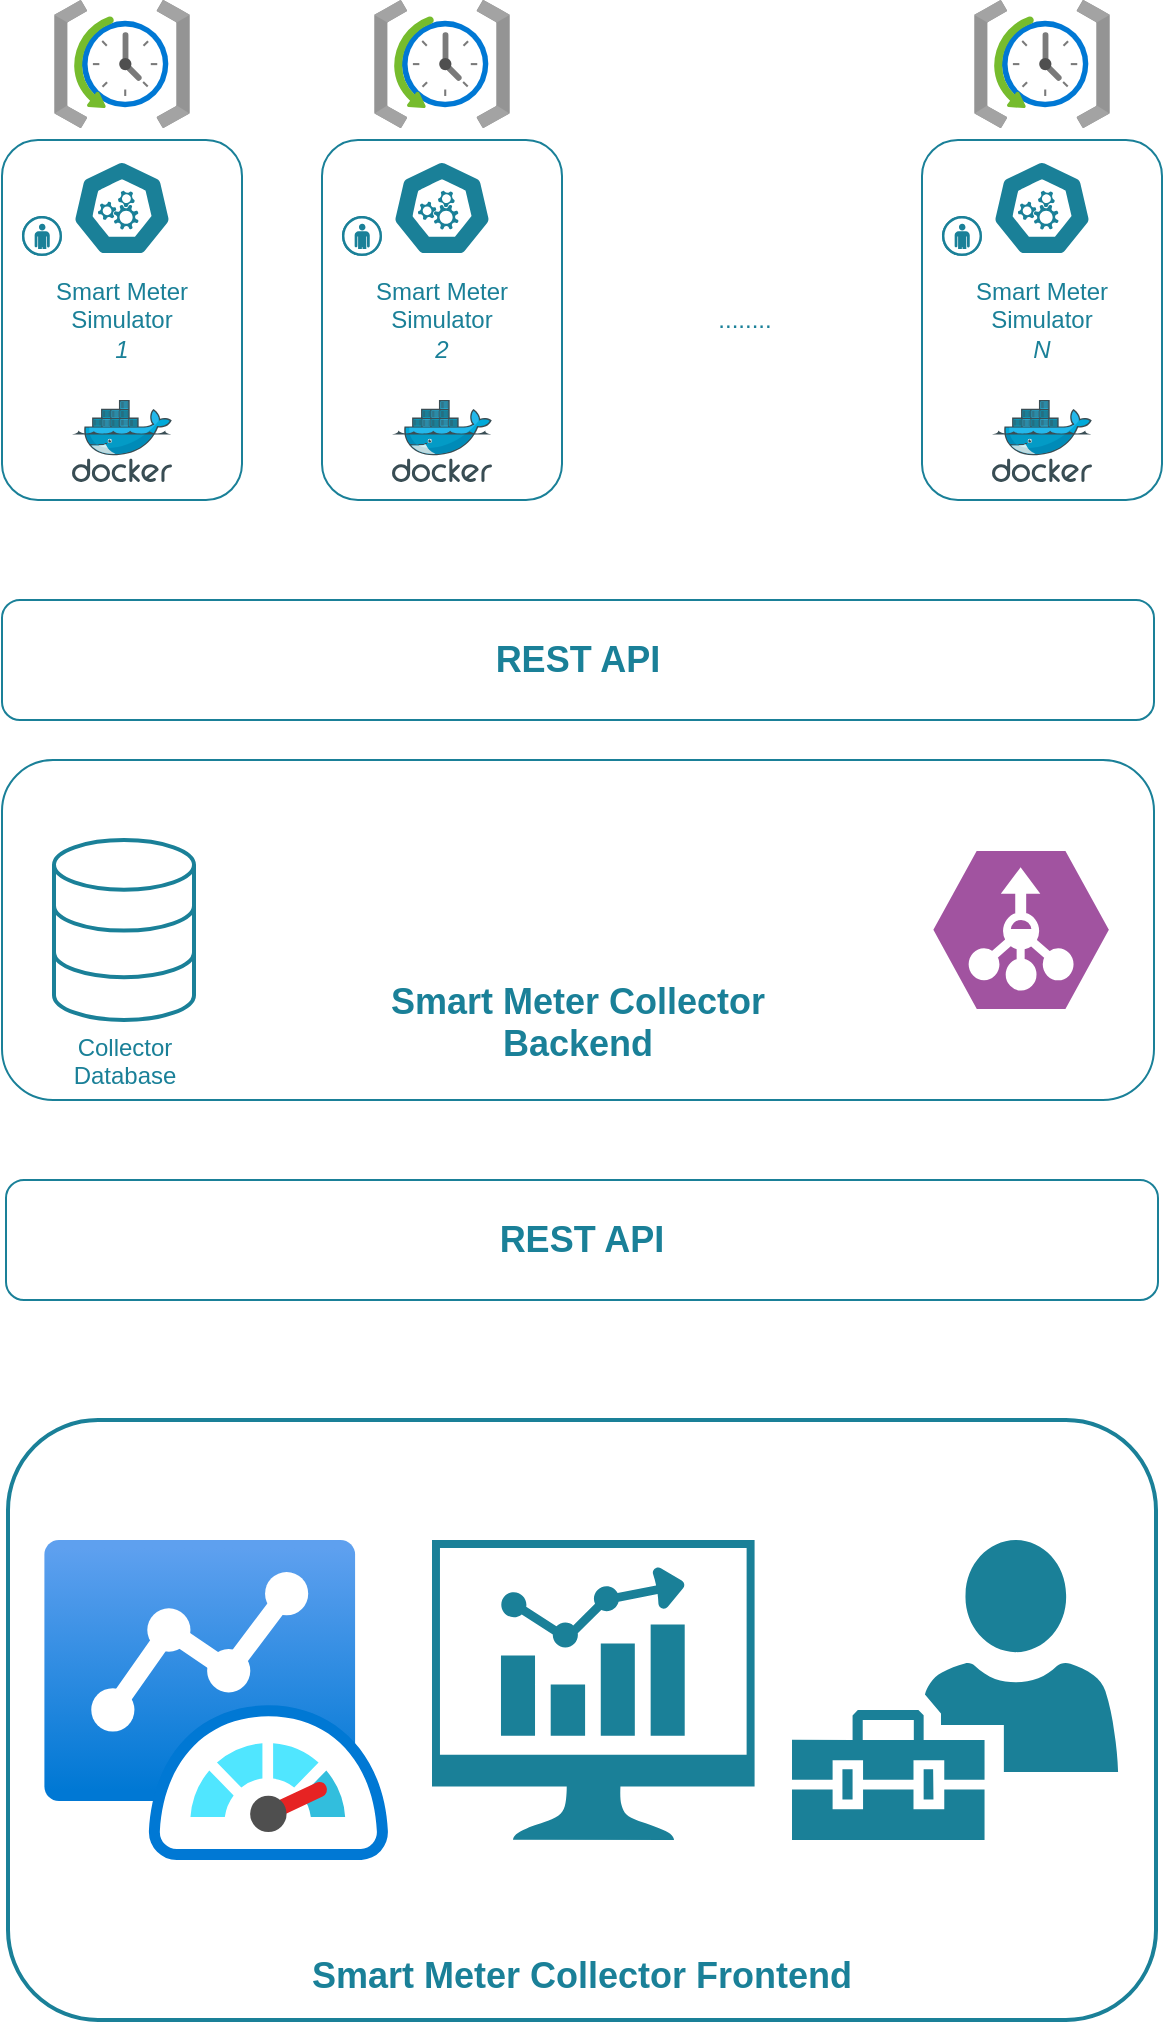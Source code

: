 <mxfile version="22.0.3" type="device">
  <diagram name="Page-1" id="sfU6q4pDpHJ_Nem2gO8z">
    <mxGraphModel dx="1434" dy="878" grid="1" gridSize="10" guides="1" tooltips="1" connect="1" arrows="1" fold="1" page="1" pageScale="1" pageWidth="827" pageHeight="1169" math="1" shadow="0">
      <root>
        <mxCell id="0" />
        <mxCell id="1" parent="0" />
        <mxCell id="5dS-S5kkGBBSwVbEfs-k-39" value="&lt;font color=&quot;#1a8098&quot; face=&quot;Arial&quot; style=&quot;font-size: 18px;&quot;&gt;&lt;b&gt;Smart Meter Collector Frontend&lt;/b&gt;&lt;/font&gt;" style="rounded=1;whiteSpace=wrap;html=1;fillColor=none;strokeColor=#1A8098;strokeWidth=2;verticalAlign=bottom;spacingBottom=8;" parent="1" vertex="1">
          <mxGeometry x="127" y="740" width="574" height="300" as="geometry" />
        </mxCell>
        <mxCell id="5dS-S5kkGBBSwVbEfs-k-1" value="&lt;font size=&quot;1&quot; color=&quot;#1a8098&quot; face=&quot;Arial&quot;&gt;&lt;b style=&quot;font-size: 18px;&quot;&gt;REST API&lt;/b&gt;&lt;/font&gt;" style="rounded=1;whiteSpace=wrap;html=1;strokeColor=#1A8098;" parent="1" vertex="1">
          <mxGeometry x="124" y="330" width="576" height="60" as="geometry" />
        </mxCell>
        <mxCell id="5dS-S5kkGBBSwVbEfs-k-13" value="" style="group" parent="1" vertex="1" connectable="0">
          <mxGeometry x="124" y="100" width="120" height="180" as="geometry" />
        </mxCell>
        <mxCell id="5dS-S5kkGBBSwVbEfs-k-2" value="&lt;font face=&quot;Arial&quot; color=&quot;#1a8098&quot;&gt;Smart Meter&lt;br&gt;Simulator&lt;br&gt;&lt;i&gt;1&lt;/i&gt;&lt;/font&gt;" style="rounded=1;whiteSpace=wrap;html=1;strokeColor=#1A8098;" parent="5dS-S5kkGBBSwVbEfs-k-13" vertex="1">
          <mxGeometry width="120" height="180" as="geometry" />
        </mxCell>
        <mxCell id="5dS-S5kkGBBSwVbEfs-k-4" value="" style="image;sketch=0;aspect=fixed;html=1;points=[];align=center;fontSize=12;image=img/lib/mscae/Docker.svg;" parent="5dS-S5kkGBBSwVbEfs-k-13" vertex="1">
          <mxGeometry x="35" y="130" width="50" height="41" as="geometry" />
        </mxCell>
        <mxCell id="5dS-S5kkGBBSwVbEfs-k-10" value="" style="sketch=0;html=1;dashed=0;whitespace=wrap;fillColor=#1a8098;strokeColor=#ffffff;points=[[0.005,0.63,0],[0.1,0.2,0],[0.9,0.2,0],[0.5,0,0],[0.995,0.63,0],[0.72,0.99,0],[0.5,1,0],[0.28,0.99,0]];verticalLabelPosition=bottom;align=center;verticalAlign=top;shape=mxgraph.kubernetes.icon;prIcon=master" parent="5dS-S5kkGBBSwVbEfs-k-13" vertex="1">
          <mxGeometry x="35" y="10" width="50" height="48" as="geometry" />
        </mxCell>
        <mxCell id="5dS-S5kkGBBSwVbEfs-k-12" value="" style="verticalLabelPosition=bottom;sketch=0;html=1;fillColor=#1A8098;strokeColor=#ffffff;verticalAlign=top;align=center;points=[[0,0.5,0],[0.125,0.25,0],[0.25,0,0],[0.5,0,0],[0.75,0,0],[0.875,0.25,0],[1,0.5,0],[0.875,0.75,0],[0.75,1,0],[0.5,1,0],[0.125,0.75,0]];pointerEvents=1;shape=mxgraph.cisco_safe.compositeIcon;bgIcon=ellipse;resIcon=mxgraph.cisco_safe.design.user;aspect=fixed;" parent="5dS-S5kkGBBSwVbEfs-k-13" vertex="1">
          <mxGeometry x="10" y="38" width="20" height="20" as="geometry" />
        </mxCell>
        <mxCell id="5dS-S5kkGBBSwVbEfs-k-14" value="" style="group" parent="1" vertex="1" connectable="0">
          <mxGeometry x="284" y="100" width="120" height="180" as="geometry" />
        </mxCell>
        <mxCell id="5dS-S5kkGBBSwVbEfs-k-15" value="&lt;font color=&quot;#1a8098&quot;&gt;&lt;font face=&quot;Arial&quot;&gt;Smart Meter&lt;br&gt;Simulator&lt;br&gt;&lt;i&gt;2&lt;/i&gt;&lt;/font&gt;&lt;br&gt;&lt;/font&gt;" style="rounded=1;whiteSpace=wrap;html=1;strokeColor=#1A8098;" parent="5dS-S5kkGBBSwVbEfs-k-14" vertex="1">
          <mxGeometry width="120" height="180" as="geometry" />
        </mxCell>
        <mxCell id="5dS-S5kkGBBSwVbEfs-k-16" value="" style="image;sketch=0;aspect=fixed;html=1;points=[];align=center;fontSize=12;image=img/lib/mscae/Docker.svg;" parent="5dS-S5kkGBBSwVbEfs-k-14" vertex="1">
          <mxGeometry x="35" y="130" width="50" height="41" as="geometry" />
        </mxCell>
        <mxCell id="5dS-S5kkGBBSwVbEfs-k-17" value="" style="sketch=0;html=1;dashed=0;whitespace=wrap;fillColor=#1a8098;strokeColor=#ffffff;points=[[0.005,0.63,0],[0.1,0.2,0],[0.9,0.2,0],[0.5,0,0],[0.995,0.63,0],[0.72,0.99,0],[0.5,1,0],[0.28,0.99,0]];verticalLabelPosition=bottom;align=center;verticalAlign=top;shape=mxgraph.kubernetes.icon;prIcon=master" parent="5dS-S5kkGBBSwVbEfs-k-14" vertex="1">
          <mxGeometry x="35" y="10" width="50" height="48" as="geometry" />
        </mxCell>
        <mxCell id="5dS-S5kkGBBSwVbEfs-k-18" value="" style="verticalLabelPosition=bottom;sketch=0;html=1;fillColor=#1A8098;strokeColor=#ffffff;verticalAlign=top;align=center;points=[[0,0.5,0],[0.125,0.25,0],[0.25,0,0],[0.5,0,0],[0.75,0,0],[0.875,0.25,0],[1,0.5,0],[0.875,0.75,0],[0.75,1,0],[0.5,1,0],[0.125,0.75,0]];pointerEvents=1;shape=mxgraph.cisco_safe.compositeIcon;bgIcon=ellipse;resIcon=mxgraph.cisco_safe.design.user;aspect=fixed;" parent="5dS-S5kkGBBSwVbEfs-k-14" vertex="1">
          <mxGeometry x="10" y="38" width="20" height="20" as="geometry" />
        </mxCell>
        <mxCell id="5dS-S5kkGBBSwVbEfs-k-19" value="" style="group" parent="1" vertex="1" connectable="0">
          <mxGeometry x="584" y="100" width="120" height="180" as="geometry" />
        </mxCell>
        <mxCell id="5dS-S5kkGBBSwVbEfs-k-20" value="&lt;font face=&quot;Arial&quot; color=&quot;#1a8098&quot;&gt;Smart Meter&lt;br&gt;Simulator &lt;br&gt;&lt;i&gt;N&lt;/i&gt;&lt;/font&gt;" style="rounded=1;whiteSpace=wrap;html=1;strokeColor=#1A8098;" parent="5dS-S5kkGBBSwVbEfs-k-19" vertex="1">
          <mxGeometry width="120" height="180" as="geometry" />
        </mxCell>
        <mxCell id="5dS-S5kkGBBSwVbEfs-k-21" value="" style="image;sketch=0;aspect=fixed;html=1;points=[];align=center;fontSize=12;image=img/lib/mscae/Docker.svg;" parent="5dS-S5kkGBBSwVbEfs-k-19" vertex="1">
          <mxGeometry x="35" y="130" width="50" height="41" as="geometry" />
        </mxCell>
        <mxCell id="5dS-S5kkGBBSwVbEfs-k-22" value="" style="sketch=0;html=1;dashed=0;whitespace=wrap;fillColor=#1a8098;strokeColor=#ffffff;points=[[0.005,0.63,0],[0.1,0.2,0],[0.9,0.2,0],[0.5,0,0],[0.995,0.63,0],[0.72,0.99,0],[0.5,1,0],[0.28,0.99,0]];verticalLabelPosition=bottom;align=center;verticalAlign=top;shape=mxgraph.kubernetes.icon;prIcon=master" parent="5dS-S5kkGBBSwVbEfs-k-19" vertex="1">
          <mxGeometry x="35" y="10" width="50" height="48" as="geometry" />
        </mxCell>
        <mxCell id="5dS-S5kkGBBSwVbEfs-k-23" value="" style="verticalLabelPosition=bottom;sketch=0;html=1;fillColor=#1A8098;strokeColor=#ffffff;verticalAlign=top;align=center;points=[[0,0.5,0],[0.125,0.25,0],[0.25,0,0],[0.5,0,0],[0.75,0,0],[0.875,0.25,0],[1,0.5,0],[0.875,0.75,0],[0.75,1,0],[0.5,1,0],[0.125,0.75,0]];pointerEvents=1;shape=mxgraph.cisco_safe.compositeIcon;bgIcon=ellipse;resIcon=mxgraph.cisco_safe.design.user;aspect=fixed;" parent="5dS-S5kkGBBSwVbEfs-k-19" vertex="1">
          <mxGeometry x="10" y="38" width="20" height="20" as="geometry" />
        </mxCell>
        <mxCell id="5dS-S5kkGBBSwVbEfs-k-24" value="&lt;font size=&quot;1&quot; color=&quot;#1a8098&quot; face=&quot;Arial&quot; style=&quot;&quot;&gt;&lt;b style=&quot;font-size: 18px;&quot;&gt;Smart Meter Collector&lt;br&gt;Backend&lt;br&gt;&lt;/b&gt;&lt;/font&gt;" style="rounded=1;whiteSpace=wrap;html=1;verticalAlign=bottom;spacingBottom=14;strokeColor=#1A8098;" parent="1" vertex="1">
          <mxGeometry x="124" y="410" width="576" height="170" as="geometry" />
        </mxCell>
        <mxCell id="5dS-S5kkGBBSwVbEfs-k-25" value="" style="verticalLabelPosition=bottom;sketch=0;html=1;fillColor=#A153A0;strokeColor=#ffffff;verticalAlign=top;align=center;points=[[0,0.5,0],[0.125,0.25,0],[0.25,0,0],[0.5,0,0],[0.75,0,0],[0.875,0.25,0],[1,0.5,0],[0.875,0.75,0],[0.75,1,0],[0.5,1,0],[0.125,0.75,0]];pointerEvents=1;shape=mxgraph.cisco_safe.compositeIcon;bgIcon=mxgraph.cisco_safe.design.blank_device;resIcon=mxgraph.cisco_safe.design.flow_collector;aspect=fixed;" parent="1" vertex="1">
          <mxGeometry x="589.11" y="455" width="88.89" height="80" as="geometry" />
        </mxCell>
        <mxCell id="5dS-S5kkGBBSwVbEfs-k-28" value="&lt;font face=&quot;Arial&quot; color=&quot;#1a8098&quot;&gt;Collector&lt;br&gt;Database&lt;/font&gt;" style="html=1;verticalLabelPosition=bottom;align=center;labelBackgroundColor=#ffffff;verticalAlign=top;strokeWidth=2;strokeColor=#1A8098;shadow=0;dashed=0;shape=mxgraph.ios7.icons.data;" parent="1" vertex="1">
          <mxGeometry x="150" y="450" width="70" height="90" as="geometry" />
        </mxCell>
        <mxCell id="5dS-S5kkGBBSwVbEfs-k-29" value="" style="image;aspect=fixed;html=1;points=[];align=center;fontSize=12;image=img/lib/azure2/management_governance/Scheduler_Job_Collections.svg;" parent="1" vertex="1">
          <mxGeometry x="150" y="30" width="68" height="64" as="geometry" />
        </mxCell>
        <mxCell id="5dS-S5kkGBBSwVbEfs-k-30" value="" style="image;aspect=fixed;html=1;points=[];align=center;fontSize=12;image=img/lib/azure2/management_governance/Scheduler_Job_Collections.svg;" parent="1" vertex="1">
          <mxGeometry x="310" y="30" width="68" height="64" as="geometry" />
        </mxCell>
        <mxCell id="5dS-S5kkGBBSwVbEfs-k-31" value="" style="image;aspect=fixed;html=1;points=[];align=center;fontSize=12;image=img/lib/azure2/management_governance/Scheduler_Job_Collections.svg;" parent="1" vertex="1">
          <mxGeometry x="610" y="30" width="68" height="64" as="geometry" />
        </mxCell>
        <mxCell id="5dS-S5kkGBBSwVbEfs-k-32" value="&lt;font color=&quot;#1a8098&quot;&gt;........&lt;/font&gt;" style="text;html=1;align=center;verticalAlign=middle;resizable=0;points=[];autosize=1;strokeColor=none;fillColor=none;" parent="1" vertex="1">
          <mxGeometry x="470" y="175" width="50" height="30" as="geometry" />
        </mxCell>
        <mxCell id="5dS-S5kkGBBSwVbEfs-k-33" value="&lt;font size=&quot;1&quot; color=&quot;#1a8098&quot; face=&quot;Arial&quot;&gt;&lt;b style=&quot;font-size: 18px;&quot;&gt;REST API&lt;/b&gt;&lt;/font&gt;" style="rounded=1;whiteSpace=wrap;html=1;strokeColor=#1A8098;" parent="1" vertex="1">
          <mxGeometry x="126" y="620" width="576" height="60" as="geometry" />
        </mxCell>
        <mxCell id="5dS-S5kkGBBSwVbEfs-k-34" value="" style="image;aspect=fixed;html=1;points=[];align=center;fontSize=12;image=img/lib/azure2/other/Azure_Monitor_Dashboard.svg;" parent="1" vertex="1">
          <mxGeometry x="145" y="800" width="172.15" height="160" as="geometry" />
        </mxCell>
        <mxCell id="5dS-S5kkGBBSwVbEfs-k-35" value="" style="sketch=0;pointerEvents=1;shadow=0;dashed=0;html=1;strokeColor=none;fillColor=#1A8098;aspect=fixed;labelPosition=center;verticalLabelPosition=bottom;verticalAlign=top;align=center;outlineConnect=0;shape=mxgraph.vvd.nsx_dashboard;" parent="1" vertex="1">
          <mxGeometry x="339" y="800" width="161.29" height="150" as="geometry" />
        </mxCell>
        <mxCell id="5dS-S5kkGBBSwVbEfs-k-38" value="" style="sketch=0;pointerEvents=1;shadow=0;dashed=0;html=1;strokeColor=none;labelPosition=center;verticalLabelPosition=bottom;verticalAlign=top;align=center;fillColor=#1A8098;shape=mxgraph.mscae.intune.user_management;aspect=fixed;" parent="1" vertex="1">
          <mxGeometry x="519" y="800" width="163.04" height="150" as="geometry" />
        </mxCell>
      </root>
    </mxGraphModel>
  </diagram>
</mxfile>
